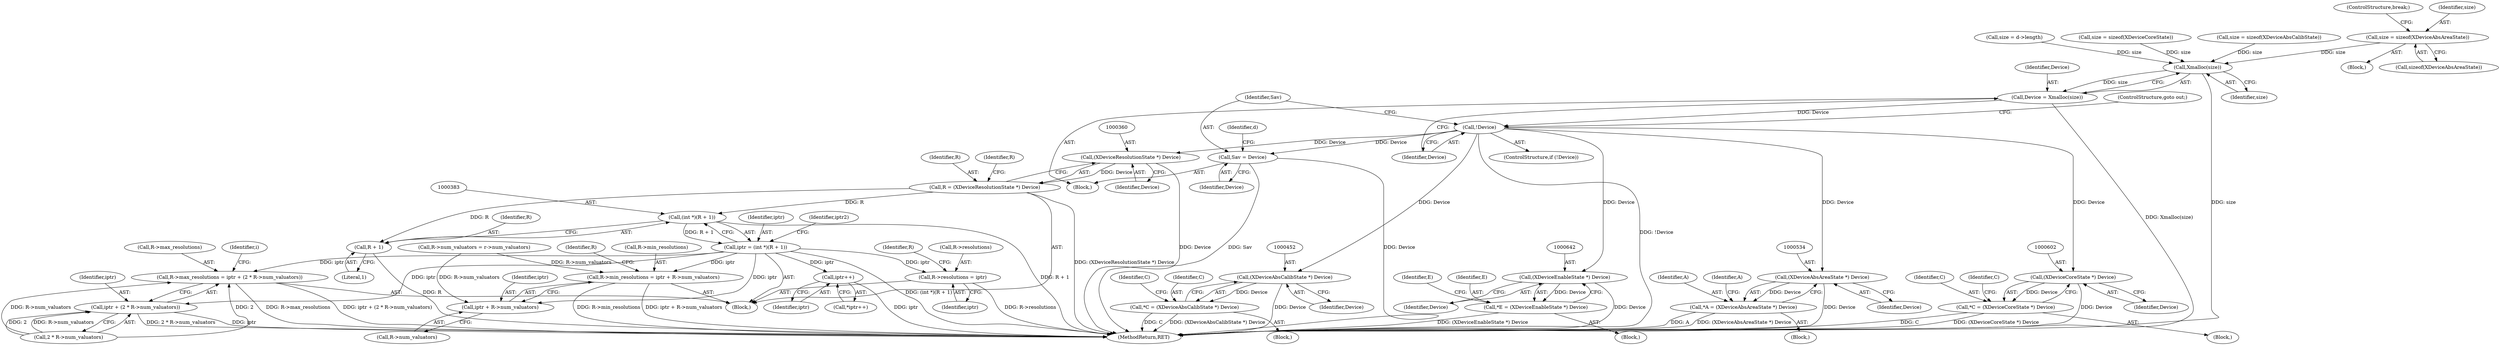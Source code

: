 digraph "0_libXi_19a9cd607de73947fcfb104682f203ffe4e1f4e5_0@API" {
"1000296" [label="(Call,size = sizeof(XDeviceAbsAreaState))"];
"1000330" [label="(Call,Xmalloc(size))"];
"1000328" [label="(Call,Device = Xmalloc(size))"];
"1000333" [label="(Call,!Device)"];
"1000336" [label="(Call,Sav = Device)"];
"1000359" [label="(Call,(XDeviceResolutionState *) Device)"];
"1000357" [label="(Call,R = (XDeviceResolutionState *) Device)"];
"1000382" [label="(Call,(int *)(R + 1))"];
"1000380" [label="(Call,iptr = (int *)(R + 1))"];
"1000394" [label="(Call,R->resolutions = iptr)"];
"1000399" [label="(Call,R->min_resolutions = iptr + R->num_valuators)"];
"1000403" [label="(Call,iptr + R->num_valuators)"];
"1000408" [label="(Call,R->max_resolutions = iptr + (2 * R->num_valuators))"];
"1000412" [label="(Call,iptr + (2 * R->num_valuators))"];
"1000434" [label="(Call,iptr++)"];
"1000384" [label="(Call,R + 1)"];
"1000451" [label="(Call,(XDeviceAbsCalibState *) Device)"];
"1000449" [label="(Call,*C = (XDeviceAbsCalibState *) Device)"];
"1000533" [label="(Call,(XDeviceAbsAreaState *) Device)"];
"1000531" [label="(Call,*A = (XDeviceAbsAreaState *) Device)"];
"1000601" [label="(Call,(XDeviceCoreState *) Device)"];
"1000599" [label="(Call,*C = (XDeviceCoreState *) Device)"];
"1000641" [label="(Call,(XDeviceEnableState *) Device)"];
"1000639" [label="(Call,*E = (XDeviceEnableState *) Device)"];
"1000600" [label="(Identifier,C)"];
"1000333" [label="(Call,!Device)"];
"1000373" [label="(Call,R->num_valuators = r->num_valuators)"];
"1000328" [label="(Call,Device = Xmalloc(size))"];
"1000395" [label="(Call,R->resolutions)"];
"1000346" [label="(Block,)"];
"1000413" [label="(Identifier,iptr)"];
"1000357" [label="(Call,R = (XDeviceResolutionState *) Device)"];
"1000631" [label="(Block,)"];
"1000535" [label="(Identifier,Device)"];
"1000334" [label="(Identifier,Device)"];
"1000410" [label="(Identifier,R)"];
"1000404" [label="(Identifier,iptr)"];
"1000646" [label="(Identifier,E)"];
"1000329" [label="(Identifier,Device)"];
"1000386" [label="(Literal,1)"];
"1000384" [label="(Call,R + 1)"];
"1000385" [label="(Identifier,R)"];
"1000532" [label="(Identifier,A)"];
"1000300" [label="(ControlStructure,break;)"];
"1000336" [label="(Call,Sav = Device)"];
"1000451" [label="(Call,(XDeviceAbsCalibState *) Device)"];
"1000401" [label="(Identifier,R)"];
"1000523" [label="(Block,)"];
"1000441" [label="(Block,)"];
"1000361" [label="(Identifier,Device)"];
"1000296" [label="(Call,size = sizeof(XDeviceAbsAreaState))"];
"1000599" [label="(Call,*C = (XDeviceCoreState *) Device)"];
"1000433" [label="(Call,*iptr++)"];
"1000641" [label="(Call,(XDeviceEnableState *) Device)"];
"1000358" [label="(Identifier,R)"];
"1000337" [label="(Identifier,Sav)"];
"1000382" [label="(Call,(int *)(R + 1))"];
"1000606" [label="(Identifier,C)"];
"1000359" [label="(Call,(XDeviceResolutionState *) Device)"];
"1000456" [label="(Identifier,C)"];
"1000400" [label="(Call,R->min_resolutions)"];
"1000601" [label="(Call,(XDeviceCoreState *) Device)"];
"1000414" [label="(Call,2 * R->num_valuators)"];
"1000533" [label="(Call,(XDeviceAbsAreaState *) Device)"];
"1000330" [label="(Call,Xmalloc(size))"];
"1000298" [label="(Call,sizeof(XDeviceAbsAreaState))"];
"1000322" [label="(Call,size = d->length)"];
"1000408" [label="(Call,R->max_resolutions = iptr + (2 * R->num_valuators))"];
"1000335" [label="(ControlStructure,goto out;)"];
"1000449" [label="(Call,*C = (XDeviceAbsCalibState *) Device)"];
"1000381" [label="(Identifier,iptr)"];
"1000412" [label="(Call,iptr + (2 * R->num_valuators))"];
"1000639" [label="(Call,*E = (XDeviceEnableState *) Device)"];
"1000105" [label="(Block,)"];
"1000640" [label="(Identifier,E)"];
"1000665" [label="(MethodReturn,RET)"];
"1000338" [label="(Identifier,Device)"];
"1000297" [label="(Identifier,size)"];
"1000421" [label="(Identifier,i)"];
"1000331" [label="(Identifier,size)"];
"1000403" [label="(Call,iptr + R->num_valuators)"];
"1000531" [label="(Call,*A = (XDeviceAbsAreaState *) Device)"];
"1000434" [label="(Call,iptr++)"];
"1000399" [label="(Call,R->min_resolutions = iptr + R->num_valuators)"];
"1000309" [label="(Call,size = sizeof(XDeviceCoreState))"];
"1000450" [label="(Identifier,C)"];
"1000380" [label="(Call,iptr = (int *)(R + 1))"];
"1000340" [label="(Identifier,d)"];
"1000603" [label="(Identifier,Device)"];
"1000394" [label="(Call,R->resolutions = iptr)"];
"1000409" [label="(Call,R->max_resolutions)"];
"1000364" [label="(Identifier,R)"];
"1000398" [label="(Identifier,iptr)"];
"1000453" [label="(Identifier,Device)"];
"1000538" [label="(Identifier,A)"];
"1000405" [label="(Call,R->num_valuators)"];
"1000435" [label="(Identifier,iptr)"];
"1000388" [label="(Identifier,iptr2)"];
"1000591" [label="(Block,)"];
"1000289" [label="(Block,)"];
"1000643" [label="(Identifier,Device)"];
"1000332" [label="(ControlStructure,if (!Device))"];
"1000283" [label="(Call,size = sizeof(XDeviceAbsCalibState))"];
"1000296" -> "1000289"  [label="AST: "];
"1000296" -> "1000298"  [label="CFG: "];
"1000297" -> "1000296"  [label="AST: "];
"1000298" -> "1000296"  [label="AST: "];
"1000300" -> "1000296"  [label="CFG: "];
"1000296" -> "1000330"  [label="DDG: size"];
"1000330" -> "1000328"  [label="AST: "];
"1000330" -> "1000331"  [label="CFG: "];
"1000331" -> "1000330"  [label="AST: "];
"1000328" -> "1000330"  [label="CFG: "];
"1000330" -> "1000665"  [label="DDG: size"];
"1000330" -> "1000328"  [label="DDG: size"];
"1000309" -> "1000330"  [label="DDG: size"];
"1000283" -> "1000330"  [label="DDG: size"];
"1000322" -> "1000330"  [label="DDG: size"];
"1000328" -> "1000105"  [label="AST: "];
"1000329" -> "1000328"  [label="AST: "];
"1000334" -> "1000328"  [label="CFG: "];
"1000328" -> "1000665"  [label="DDG: Xmalloc(size)"];
"1000328" -> "1000333"  [label="DDG: Device"];
"1000333" -> "1000332"  [label="AST: "];
"1000333" -> "1000334"  [label="CFG: "];
"1000334" -> "1000333"  [label="AST: "];
"1000335" -> "1000333"  [label="CFG: "];
"1000337" -> "1000333"  [label="CFG: "];
"1000333" -> "1000665"  [label="DDG: !Device"];
"1000333" -> "1000336"  [label="DDG: Device"];
"1000333" -> "1000359"  [label="DDG: Device"];
"1000333" -> "1000451"  [label="DDG: Device"];
"1000333" -> "1000533"  [label="DDG: Device"];
"1000333" -> "1000601"  [label="DDG: Device"];
"1000333" -> "1000641"  [label="DDG: Device"];
"1000336" -> "1000105"  [label="AST: "];
"1000336" -> "1000338"  [label="CFG: "];
"1000337" -> "1000336"  [label="AST: "];
"1000338" -> "1000336"  [label="AST: "];
"1000340" -> "1000336"  [label="CFG: "];
"1000336" -> "1000665"  [label="DDG: Device"];
"1000336" -> "1000665"  [label="DDG: Sav"];
"1000359" -> "1000357"  [label="AST: "];
"1000359" -> "1000361"  [label="CFG: "];
"1000360" -> "1000359"  [label="AST: "];
"1000361" -> "1000359"  [label="AST: "];
"1000357" -> "1000359"  [label="CFG: "];
"1000359" -> "1000665"  [label="DDG: Device"];
"1000359" -> "1000357"  [label="DDG: Device"];
"1000357" -> "1000346"  [label="AST: "];
"1000358" -> "1000357"  [label="AST: "];
"1000364" -> "1000357"  [label="CFG: "];
"1000357" -> "1000665"  [label="DDG: (XDeviceResolutionState *) Device"];
"1000357" -> "1000382"  [label="DDG: R"];
"1000357" -> "1000384"  [label="DDG: R"];
"1000382" -> "1000380"  [label="AST: "];
"1000382" -> "1000384"  [label="CFG: "];
"1000383" -> "1000382"  [label="AST: "];
"1000384" -> "1000382"  [label="AST: "];
"1000380" -> "1000382"  [label="CFG: "];
"1000382" -> "1000665"  [label="DDG: R + 1"];
"1000382" -> "1000380"  [label="DDG: R + 1"];
"1000380" -> "1000346"  [label="AST: "];
"1000381" -> "1000380"  [label="AST: "];
"1000388" -> "1000380"  [label="CFG: "];
"1000380" -> "1000665"  [label="DDG: (int *)(R + 1)"];
"1000380" -> "1000394"  [label="DDG: iptr"];
"1000380" -> "1000399"  [label="DDG: iptr"];
"1000380" -> "1000403"  [label="DDG: iptr"];
"1000380" -> "1000408"  [label="DDG: iptr"];
"1000380" -> "1000412"  [label="DDG: iptr"];
"1000380" -> "1000434"  [label="DDG: iptr"];
"1000394" -> "1000346"  [label="AST: "];
"1000394" -> "1000398"  [label="CFG: "];
"1000395" -> "1000394"  [label="AST: "];
"1000398" -> "1000394"  [label="AST: "];
"1000401" -> "1000394"  [label="CFG: "];
"1000394" -> "1000665"  [label="DDG: R->resolutions"];
"1000399" -> "1000346"  [label="AST: "];
"1000399" -> "1000403"  [label="CFG: "];
"1000400" -> "1000399"  [label="AST: "];
"1000403" -> "1000399"  [label="AST: "];
"1000410" -> "1000399"  [label="CFG: "];
"1000399" -> "1000665"  [label="DDG: iptr + R->num_valuators"];
"1000399" -> "1000665"  [label="DDG: R->min_resolutions"];
"1000373" -> "1000399"  [label="DDG: R->num_valuators"];
"1000403" -> "1000405"  [label="CFG: "];
"1000404" -> "1000403"  [label="AST: "];
"1000405" -> "1000403"  [label="AST: "];
"1000373" -> "1000403"  [label="DDG: R->num_valuators"];
"1000408" -> "1000346"  [label="AST: "];
"1000408" -> "1000412"  [label="CFG: "];
"1000409" -> "1000408"  [label="AST: "];
"1000412" -> "1000408"  [label="AST: "];
"1000421" -> "1000408"  [label="CFG: "];
"1000408" -> "1000665"  [label="DDG: R->max_resolutions"];
"1000408" -> "1000665"  [label="DDG: iptr + (2 * R->num_valuators)"];
"1000414" -> "1000408"  [label="DDG: 2"];
"1000414" -> "1000408"  [label="DDG: R->num_valuators"];
"1000412" -> "1000414"  [label="CFG: "];
"1000413" -> "1000412"  [label="AST: "];
"1000414" -> "1000412"  [label="AST: "];
"1000412" -> "1000665"  [label="DDG: 2 * R->num_valuators"];
"1000412" -> "1000665"  [label="DDG: iptr"];
"1000414" -> "1000412"  [label="DDG: 2"];
"1000414" -> "1000412"  [label="DDG: R->num_valuators"];
"1000434" -> "1000433"  [label="AST: "];
"1000434" -> "1000435"  [label="CFG: "];
"1000435" -> "1000434"  [label="AST: "];
"1000433" -> "1000434"  [label="CFG: "];
"1000434" -> "1000665"  [label="DDG: iptr"];
"1000384" -> "1000386"  [label="CFG: "];
"1000385" -> "1000384"  [label="AST: "];
"1000386" -> "1000384"  [label="AST: "];
"1000384" -> "1000665"  [label="DDG: R"];
"1000451" -> "1000449"  [label="AST: "];
"1000451" -> "1000453"  [label="CFG: "];
"1000452" -> "1000451"  [label="AST: "];
"1000453" -> "1000451"  [label="AST: "];
"1000449" -> "1000451"  [label="CFG: "];
"1000451" -> "1000665"  [label="DDG: Device"];
"1000451" -> "1000449"  [label="DDG: Device"];
"1000449" -> "1000441"  [label="AST: "];
"1000450" -> "1000449"  [label="AST: "];
"1000456" -> "1000449"  [label="CFG: "];
"1000449" -> "1000665"  [label="DDG: C"];
"1000449" -> "1000665"  [label="DDG: (XDeviceAbsCalibState *) Device"];
"1000533" -> "1000531"  [label="AST: "];
"1000533" -> "1000535"  [label="CFG: "];
"1000534" -> "1000533"  [label="AST: "];
"1000535" -> "1000533"  [label="AST: "];
"1000531" -> "1000533"  [label="CFG: "];
"1000533" -> "1000665"  [label="DDG: Device"];
"1000533" -> "1000531"  [label="DDG: Device"];
"1000531" -> "1000523"  [label="AST: "];
"1000532" -> "1000531"  [label="AST: "];
"1000538" -> "1000531"  [label="CFG: "];
"1000531" -> "1000665"  [label="DDG: (XDeviceAbsAreaState *) Device"];
"1000531" -> "1000665"  [label="DDG: A"];
"1000601" -> "1000599"  [label="AST: "];
"1000601" -> "1000603"  [label="CFG: "];
"1000602" -> "1000601"  [label="AST: "];
"1000603" -> "1000601"  [label="AST: "];
"1000599" -> "1000601"  [label="CFG: "];
"1000601" -> "1000665"  [label="DDG: Device"];
"1000601" -> "1000599"  [label="DDG: Device"];
"1000599" -> "1000591"  [label="AST: "];
"1000600" -> "1000599"  [label="AST: "];
"1000606" -> "1000599"  [label="CFG: "];
"1000599" -> "1000665"  [label="DDG: C"];
"1000599" -> "1000665"  [label="DDG: (XDeviceCoreState *) Device"];
"1000641" -> "1000639"  [label="AST: "];
"1000641" -> "1000643"  [label="CFG: "];
"1000642" -> "1000641"  [label="AST: "];
"1000643" -> "1000641"  [label="AST: "];
"1000639" -> "1000641"  [label="CFG: "];
"1000641" -> "1000665"  [label="DDG: Device"];
"1000641" -> "1000639"  [label="DDG: Device"];
"1000639" -> "1000631"  [label="AST: "];
"1000640" -> "1000639"  [label="AST: "];
"1000646" -> "1000639"  [label="CFG: "];
"1000639" -> "1000665"  [label="DDG: (XDeviceEnableState *) Device"];
}
